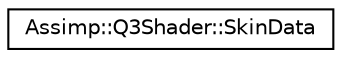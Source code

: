 digraph "Graphical Class Hierarchy"
{
  edge [fontname="Helvetica",fontsize="10",labelfontname="Helvetica",labelfontsize="10"];
  node [fontname="Helvetica",fontsize="10",shape=record];
  rankdir="LR";
  Node1 [label="Assimp::Q3Shader::SkinData",height=0.2,width=0.4,color="black", fillcolor="white", style="filled",URL="$struct_assimp_1_1_q3_shader_1_1_skin_data.html",tooltip="Tiny utility data structure to hold the data of a .skin file. "];
}
